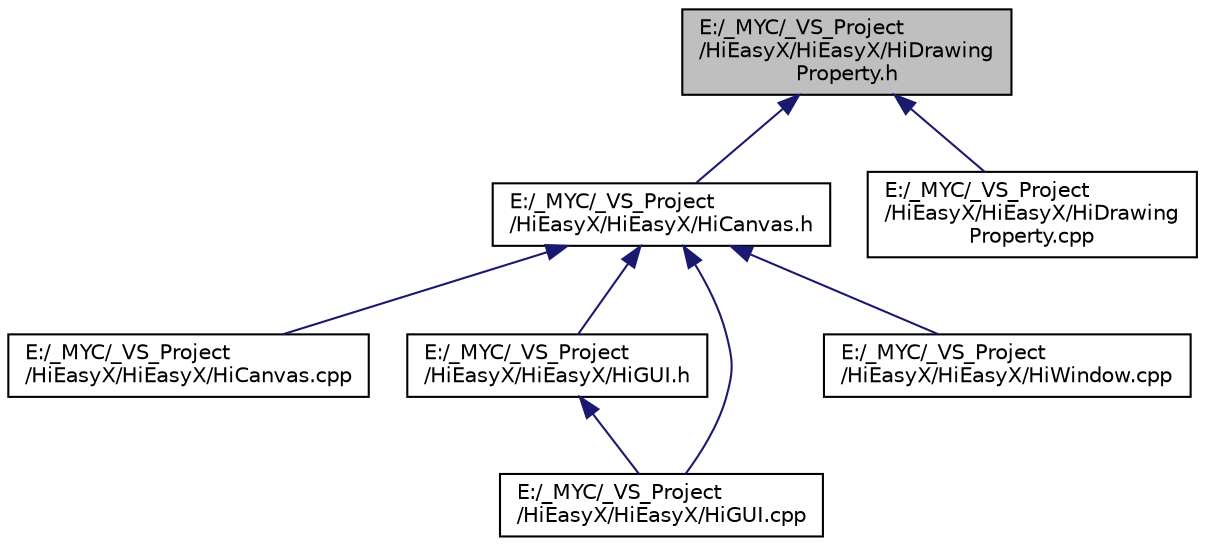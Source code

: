 digraph "E:/_MYC/_VS_Project/HiEasyX/HiEasyX/HiDrawingProperty.h"
{
 // LATEX_PDF_SIZE
  edge [fontname="Helvetica",fontsize="10",labelfontname="Helvetica",labelfontsize="10"];
  node [fontname="Helvetica",fontsize="10",shape=record];
  Node1 [label="E:/_MYC/_VS_Project\l/HiEasyX/HiEasyX/HiDrawing\lProperty.h",height=0.2,width=0.4,color="black", fillcolor="grey75", style="filled", fontcolor="black",tooltip=" "];
  Node1 -> Node2 [dir="back",color="midnightblue",fontsize="10",style="solid",fontname="Helvetica"];
  Node2 [label="E:/_MYC/_VS_Project\l/HiEasyX/HiEasyX/HiCanvas.h",height=0.2,width=0.4,color="black", fillcolor="white", style="filled",URL="$_hi_canvas_8h.html",tooltip=" "];
  Node2 -> Node3 [dir="back",color="midnightblue",fontsize="10",style="solid",fontname="Helvetica"];
  Node3 [label="E:/_MYC/_VS_Project\l/HiEasyX/HiEasyX/HiCanvas.cpp",height=0.2,width=0.4,color="black", fillcolor="white", style="filled",URL="$_hi_canvas_8cpp.html",tooltip=" "];
  Node2 -> Node4 [dir="back",color="midnightblue",fontsize="10",style="solid",fontname="Helvetica"];
  Node4 [label="E:/_MYC/_VS_Project\l/HiEasyX/HiEasyX/HiGUI.h",height=0.2,width=0.4,color="black", fillcolor="white", style="filled",URL="$_hi_g_u_i_8h.html",tooltip=" "];
  Node4 -> Node5 [dir="back",color="midnightblue",fontsize="10",style="solid",fontname="Helvetica"];
  Node5 [label="E:/_MYC/_VS_Project\l/HiEasyX/HiEasyX/HiGUI.cpp",height=0.2,width=0.4,color="black", fillcolor="white", style="filled",URL="$_hi_g_u_i_8cpp.html",tooltip=" "];
  Node2 -> Node5 [dir="back",color="midnightblue",fontsize="10",style="solid",fontname="Helvetica"];
  Node2 -> Node6 [dir="back",color="midnightblue",fontsize="10",style="solid",fontname="Helvetica"];
  Node6 [label="E:/_MYC/_VS_Project\l/HiEasyX/HiEasyX/HiWindow.cpp",height=0.2,width=0.4,color="black", fillcolor="white", style="filled",URL="$_hi_window_8cpp.html",tooltip=" "];
  Node1 -> Node7 [dir="back",color="midnightblue",fontsize="10",style="solid",fontname="Helvetica"];
  Node7 [label="E:/_MYC/_VS_Project\l/HiEasyX/HiEasyX/HiDrawing\lProperty.cpp",height=0.2,width=0.4,color="black", fillcolor="white", style="filled",URL="$_hi_drawing_property_8cpp.html",tooltip=" "];
}
